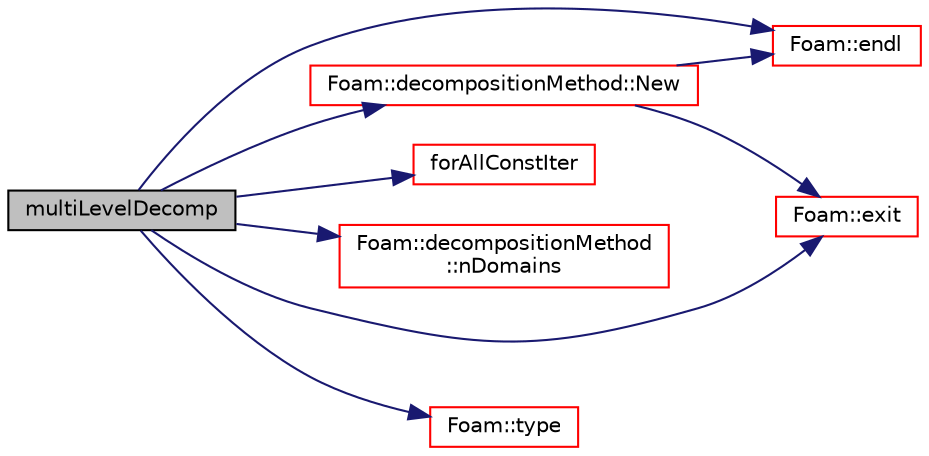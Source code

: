 digraph "multiLevelDecomp"
{
  bgcolor="transparent";
  edge [fontname="Helvetica",fontsize="10",labelfontname="Helvetica",labelfontsize="10"];
  node [fontname="Helvetica",fontsize="10",shape=record];
  rankdir="LR";
  Node0 [label="multiLevelDecomp",height=0.2,width=0.4,color="black", fillcolor="grey75", style="filled", fontcolor="black"];
  Node0 -> Node1 [color="midnightblue",fontsize="10",style="solid",fontname="Helvetica"];
  Node1 [label="Foam::endl",height=0.2,width=0.4,color="red",URL="$a21851.html#a2db8fe02a0d3909e9351bb4275b23ce4",tooltip="Add newline and flush stream. "];
  Node0 -> Node3 [color="midnightblue",fontsize="10",style="solid",fontname="Helvetica"];
  Node3 [label="Foam::exit",height=0.2,width=0.4,color="red",URL="$a21851.html#a06ca7250d8e89caf05243ec094843642"];
  Node0 -> Node50 [color="midnightblue",fontsize="10",style="solid",fontname="Helvetica"];
  Node50 [label="forAllConstIter",height=0.2,width=0.4,color="red",URL="$a39311.html#ae21e2836509b0fa7f7cedf6493b11b09"];
  Node0 -> Node298 [color="midnightblue",fontsize="10",style="solid",fontname="Helvetica"];
  Node298 [label="Foam::decompositionMethod\l::nDomains",height=0.2,width=0.4,color="red",URL="$a29949.html#a1b33774b594eb59235dd8774688ba2a9"];
  Node0 -> Node301 [color="midnightblue",fontsize="10",style="solid",fontname="Helvetica"];
  Node301 [label="Foam::decompositionMethod::New",height=0.2,width=0.4,color="red",URL="$a29949.html#a47ca28831643e4a7962a948aeef1a8e5",tooltip="Return a reference to the selected decomposition method. "];
  Node301 -> Node1 [color="midnightblue",fontsize="10",style="solid",fontname="Helvetica"];
  Node301 -> Node3 [color="midnightblue",fontsize="10",style="solid",fontname="Helvetica"];
  Node0 -> Node139 [color="midnightblue",fontsize="10",style="solid",fontname="Helvetica"];
  Node139 [label="Foam::type",height=0.2,width=0.4,color="red",URL="$a21851.html#aec48583af672626378f501eb9fc32cd1",tooltip="Return the file type: DIRECTORY or FILE. "];
}
